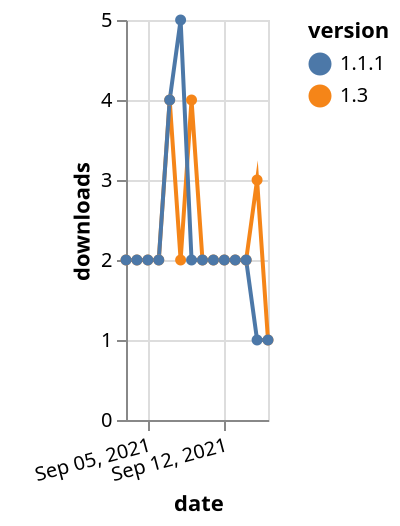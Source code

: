 {"$schema": "https://vega.github.io/schema/vega-lite/v5.json", "description": "A simple bar chart with embedded data.", "data": {"values": [{"date": "2021-09-03", "total": 4169, "delta": 2, "version": "1.3"}, {"date": "2021-09-04", "total": 4171, "delta": 2, "version": "1.3"}, {"date": "2021-09-05", "total": 4173, "delta": 2, "version": "1.3"}, {"date": "2021-09-06", "total": 4175, "delta": 2, "version": "1.3"}, {"date": "2021-09-07", "total": 4179, "delta": 4, "version": "1.3"}, {"date": "2021-09-08", "total": 4181, "delta": 2, "version": "1.3"}, {"date": "2021-09-09", "total": 4185, "delta": 4, "version": "1.3"}, {"date": "2021-09-10", "total": 4187, "delta": 2, "version": "1.3"}, {"date": "2021-09-11", "total": 4189, "delta": 2, "version": "1.3"}, {"date": "2021-09-12", "total": 4191, "delta": 2, "version": "1.3"}, {"date": "2021-09-13", "total": 4193, "delta": 2, "version": "1.3"}, {"date": "2021-09-14", "total": 4195, "delta": 2, "version": "1.3"}, {"date": "2021-09-15", "total": 4198, "delta": 3, "version": "1.3"}, {"date": "2021-09-16", "total": 4199, "delta": 1, "version": "1.3"}, {"date": "2021-09-03", "total": 4861, "delta": 2, "version": "1.1.1"}, {"date": "2021-09-04", "total": 4863, "delta": 2, "version": "1.1.1"}, {"date": "2021-09-05", "total": 4865, "delta": 2, "version": "1.1.1"}, {"date": "2021-09-06", "total": 4867, "delta": 2, "version": "1.1.1"}, {"date": "2021-09-07", "total": 4871, "delta": 4, "version": "1.1.1"}, {"date": "2021-09-08", "total": 4876, "delta": 5, "version": "1.1.1"}, {"date": "2021-09-09", "total": 4878, "delta": 2, "version": "1.1.1"}, {"date": "2021-09-10", "total": 4880, "delta": 2, "version": "1.1.1"}, {"date": "2021-09-11", "total": 4882, "delta": 2, "version": "1.1.1"}, {"date": "2021-09-12", "total": 4884, "delta": 2, "version": "1.1.1"}, {"date": "2021-09-13", "total": 4886, "delta": 2, "version": "1.1.1"}, {"date": "2021-09-14", "total": 4888, "delta": 2, "version": "1.1.1"}, {"date": "2021-09-15", "total": 4889, "delta": 1, "version": "1.1.1"}, {"date": "2021-09-16", "total": 4890, "delta": 1, "version": "1.1.1"}]}, "width": "container", "mark": {"type": "line", "point": {"filled": true}}, "encoding": {"x": {"field": "date", "type": "temporal", "timeUnit": "yearmonthdate", "title": "date", "axis": {"labelAngle": -15}}, "y": {"field": "delta", "type": "quantitative", "title": "downloads"}, "color": {"field": "version", "type": "nominal"}, "tooltip": {"field": "delta"}}}